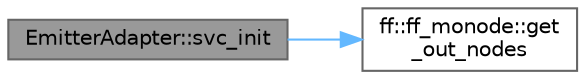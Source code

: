 digraph "EmitterAdapter::svc_init"
{
 // LATEX_PDF_SIZE
  bgcolor="transparent";
  edge [fontname=Helvetica,fontsize=10,labelfontname=Helvetica,labelfontsize=10];
  node [fontname=Helvetica,fontsize=10,shape=box,height=0.2,width=0.4];
  rankdir="LR";
  Node1 [id="Node000001",label="EmitterAdapter::svc_init",height=0.2,width=0.4,color="gray40", fillcolor="grey60", style="filled", fontcolor="black",tooltip="Service initialisation"];
  Node1 -> Node2 [id="edge2_Node000001_Node000002",color="steelblue1",style="solid",tooltip=" "];
  Node2 [id="Node000002",label="ff::ff_monode::get\l_out_nodes",height=0.2,width=0.4,color="grey40", fillcolor="white", style="filled",URL="$classff_1_1ff__monode.html#add24b546bc43a95f455a2b66ca45738d",tooltip=" "];
}
